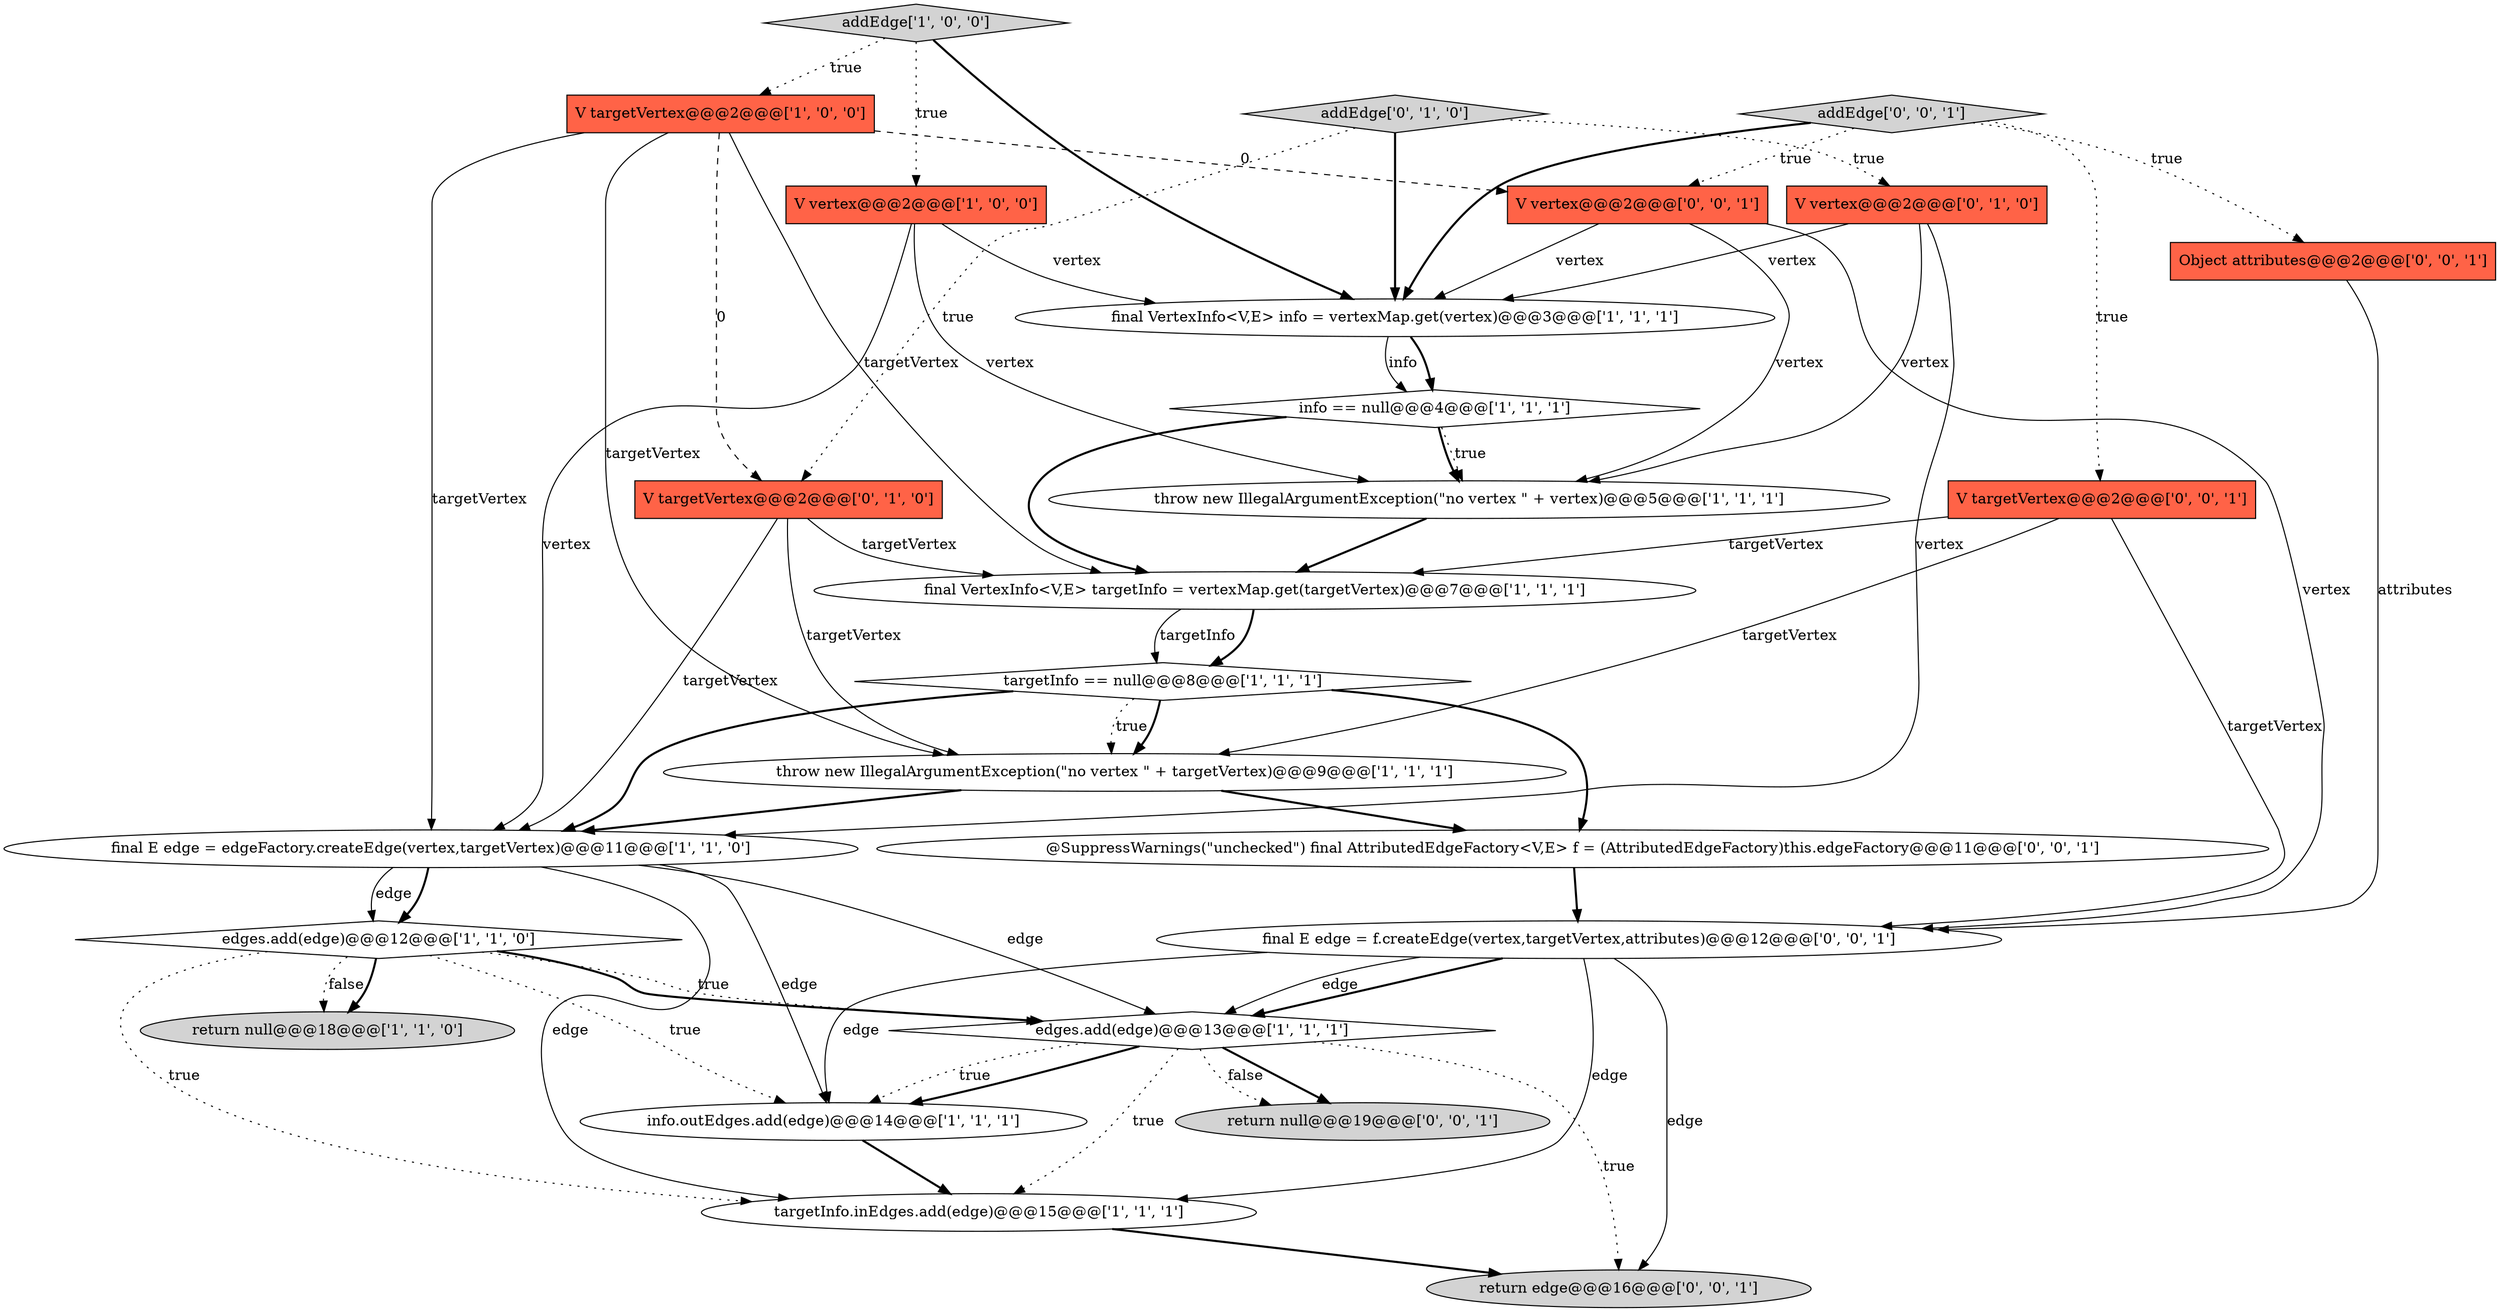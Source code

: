 digraph {
8 [style = filled, label = "throw new IllegalArgumentException(\"no vertex \" + targetVertex)@@@9@@@['1', '1', '1']", fillcolor = white, shape = ellipse image = "AAA0AAABBB1BBB"];
24 [style = filled, label = "@SuppressWarnings(\"unchecked\") final AttributedEdgeFactory<V,E> f = (AttributedEdgeFactory)this.edgeFactory@@@11@@@['0', '0', '1']", fillcolor = white, shape = ellipse image = "AAA0AAABBB3BBB"];
11 [style = filled, label = "targetInfo.inEdges.add(edge)@@@15@@@['1', '1', '1']", fillcolor = white, shape = ellipse image = "AAA0AAABBB1BBB"];
17 [style = filled, label = "V targetVertex@@@2@@@['0', '1', '0']", fillcolor = tomato, shape = box image = "AAA1AAABBB2BBB"];
2 [style = filled, label = "final VertexInfo<V,E> info = vertexMap.get(vertex)@@@3@@@['1', '1', '1']", fillcolor = white, shape = ellipse image = "AAA0AAABBB1BBB"];
15 [style = filled, label = "V vertex@@@2@@@['0', '1', '0']", fillcolor = tomato, shape = box image = "AAA0AAABBB2BBB"];
12 [style = filled, label = "final E edge = edgeFactory.createEdge(vertex,targetVertex)@@@11@@@['1', '1', '0']", fillcolor = white, shape = ellipse image = "AAA0AAABBB1BBB"];
16 [style = filled, label = "addEdge['0', '1', '0']", fillcolor = lightgray, shape = diamond image = "AAA0AAABBB2BBB"];
4 [style = filled, label = "V vertex@@@2@@@['1', '0', '0']", fillcolor = tomato, shape = box image = "AAA0AAABBB1BBB"];
13 [style = filled, label = "addEdge['1', '0', '0']", fillcolor = lightgray, shape = diamond image = "AAA0AAABBB1BBB"];
14 [style = filled, label = "final VertexInfo<V,E> targetInfo = vertexMap.get(targetVertex)@@@7@@@['1', '1', '1']", fillcolor = white, shape = ellipse image = "AAA0AAABBB1BBB"];
9 [style = filled, label = "V targetVertex@@@2@@@['1', '0', '0']", fillcolor = tomato, shape = box image = "AAA1AAABBB1BBB"];
7 [style = filled, label = "edges.add(edge)@@@12@@@['1', '1', '0']", fillcolor = white, shape = diamond image = "AAA0AAABBB1BBB"];
22 [style = filled, label = "addEdge['0', '0', '1']", fillcolor = lightgray, shape = diamond image = "AAA0AAABBB3BBB"];
5 [style = filled, label = "info == null@@@4@@@['1', '1', '1']", fillcolor = white, shape = diamond image = "AAA0AAABBB1BBB"];
6 [style = filled, label = "return null@@@18@@@['1', '1', '0']", fillcolor = lightgray, shape = ellipse image = "AAA0AAABBB1BBB"];
18 [style = filled, label = "V targetVertex@@@2@@@['0', '0', '1']", fillcolor = tomato, shape = box image = "AAA0AAABBB3BBB"];
0 [style = filled, label = "edges.add(edge)@@@13@@@['1', '1', '1']", fillcolor = white, shape = diamond image = "AAA0AAABBB1BBB"];
23 [style = filled, label = "V vertex@@@2@@@['0', '0', '1']", fillcolor = tomato, shape = box image = "AAA0AAABBB3BBB"];
25 [style = filled, label = "return edge@@@16@@@['0', '0', '1']", fillcolor = lightgray, shape = ellipse image = "AAA0AAABBB3BBB"];
3 [style = filled, label = "throw new IllegalArgumentException(\"no vertex \" + vertex)@@@5@@@['1', '1', '1']", fillcolor = white, shape = ellipse image = "AAA0AAABBB1BBB"];
21 [style = filled, label = "final E edge = f.createEdge(vertex,targetVertex,attributes)@@@12@@@['0', '0', '1']", fillcolor = white, shape = ellipse image = "AAA0AAABBB3BBB"];
1 [style = filled, label = "info.outEdges.add(edge)@@@14@@@['1', '1', '1']", fillcolor = white, shape = ellipse image = "AAA0AAABBB1BBB"];
10 [style = filled, label = "targetInfo == null@@@8@@@['1', '1', '1']", fillcolor = white, shape = diamond image = "AAA0AAABBB1BBB"];
19 [style = filled, label = "return null@@@19@@@['0', '0', '1']", fillcolor = lightgray, shape = ellipse image = "AAA0AAABBB3BBB"];
20 [style = filled, label = "Object attributes@@@2@@@['0', '0', '1']", fillcolor = tomato, shape = box image = "AAA0AAABBB3BBB"];
18->14 [style = solid, label="targetVertex"];
15->3 [style = solid, label="vertex"];
5->3 [style = bold, label=""];
23->2 [style = solid, label="vertex"];
10->8 [style = dotted, label="true"];
2->5 [style = bold, label=""];
22->2 [style = bold, label=""];
22->18 [style = dotted, label="true"];
22->23 [style = dotted, label="true"];
21->0 [style = bold, label=""];
4->2 [style = solid, label="vertex"];
4->3 [style = solid, label="vertex"];
21->25 [style = solid, label="edge"];
12->0 [style = solid, label="edge"];
2->5 [style = solid, label="info"];
0->19 [style = bold, label=""];
10->24 [style = bold, label=""];
21->1 [style = solid, label="edge"];
3->14 [style = bold, label=""];
16->15 [style = dotted, label="true"];
16->17 [style = dotted, label="true"];
12->1 [style = solid, label="edge"];
14->10 [style = bold, label=""];
7->0 [style = bold, label=""];
17->14 [style = solid, label="targetVertex"];
21->11 [style = solid, label="edge"];
5->14 [style = bold, label=""];
5->3 [style = dotted, label="true"];
16->2 [style = bold, label=""];
7->0 [style = dotted, label="true"];
0->25 [style = dotted, label="true"];
9->23 [style = dashed, label="0"];
9->14 [style = solid, label="targetVertex"];
12->7 [style = bold, label=""];
7->6 [style = dotted, label="false"];
1->11 [style = bold, label=""];
23->21 [style = solid, label="vertex"];
15->12 [style = solid, label="vertex"];
22->20 [style = dotted, label="true"];
7->11 [style = dotted, label="true"];
10->8 [style = bold, label=""];
13->9 [style = dotted, label="true"];
24->21 [style = bold, label=""];
21->0 [style = solid, label="edge"];
10->12 [style = bold, label=""];
0->1 [style = bold, label=""];
9->8 [style = solid, label="targetVertex"];
18->8 [style = solid, label="targetVertex"];
0->1 [style = dotted, label="true"];
18->21 [style = solid, label="targetVertex"];
7->6 [style = bold, label=""];
0->19 [style = dotted, label="false"];
17->8 [style = solid, label="targetVertex"];
15->2 [style = solid, label="vertex"];
9->17 [style = dashed, label="0"];
20->21 [style = solid, label="attributes"];
23->3 [style = solid, label="vertex"];
12->11 [style = solid, label="edge"];
9->12 [style = solid, label="targetVertex"];
14->10 [style = solid, label="targetInfo"];
12->7 [style = solid, label="edge"];
7->1 [style = dotted, label="true"];
0->11 [style = dotted, label="true"];
8->12 [style = bold, label=""];
13->4 [style = dotted, label="true"];
11->25 [style = bold, label=""];
4->12 [style = solid, label="vertex"];
17->12 [style = solid, label="targetVertex"];
13->2 [style = bold, label=""];
8->24 [style = bold, label=""];
}
